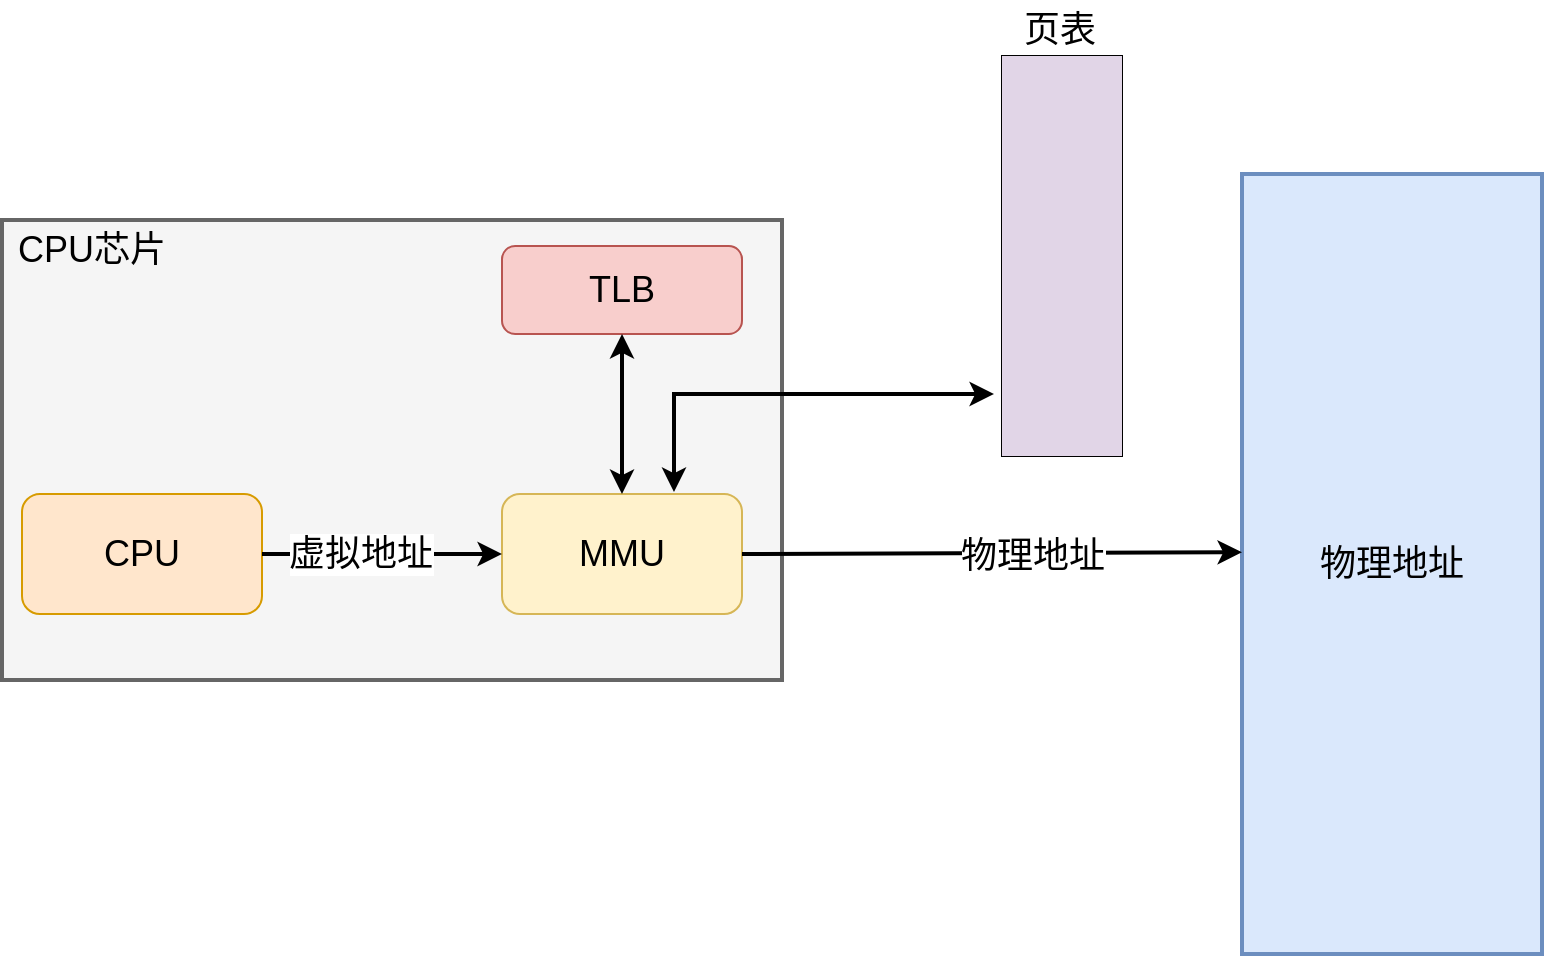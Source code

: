 <mxfile version="21.6.6" type="github">
  <diagram name="第 1 页" id="WJfjO2wKrYGOHuhVgkdJ">
    <mxGraphModel dx="880" dy="1615" grid="1" gridSize="10" guides="1" tooltips="1" connect="1" arrows="1" fold="1" page="1" pageScale="1" pageWidth="827" pageHeight="1169" math="0" shadow="0">
      <root>
        <mxCell id="0" />
        <mxCell id="1" parent="0" />
        <mxCell id="Naddph5uJVYPeExwPsOn-1" value="" style="rounded=0;whiteSpace=wrap;html=1;fontSize=18;fillColor=#f5f5f5;strokeColor=#666666;fontColor=#333333;strokeWidth=2;" vertex="1" parent="1">
          <mxGeometry x="70" y="103" width="390" height="230" as="geometry" />
        </mxCell>
        <mxCell id="Naddph5uJVYPeExwPsOn-2" value="CPU" style="rounded=1;whiteSpace=wrap;html=1;fontSize=18;fillColor=#ffe6cc;strokeColor=#d79b00;" vertex="1" parent="1">
          <mxGeometry x="80" y="240" width="120" height="60" as="geometry" />
        </mxCell>
        <mxCell id="Naddph5uJVYPeExwPsOn-3" value="物理地址" style="rounded=0;whiteSpace=wrap;html=1;fontSize=18;fillColor=#dae8fc;strokeColor=#6c8ebf;strokeWidth=2;" vertex="1" parent="1">
          <mxGeometry x="690" y="80" width="150" height="390" as="geometry" />
        </mxCell>
        <mxCell id="Naddph5uJVYPeExwPsOn-4" value="MMU" style="rounded=1;whiteSpace=wrap;html=1;fontSize=18;fillColor=#fff2cc;strokeColor=#d6b656;" vertex="1" parent="1">
          <mxGeometry x="320" y="240" width="120" height="60" as="geometry" />
        </mxCell>
        <mxCell id="Naddph5uJVYPeExwPsOn-5" value="" style="endArrow=classic;html=1;rounded=0;exitX=1;exitY=0.5;exitDx=0;exitDy=0;entryX=0;entryY=0.485;entryDx=0;entryDy=0;fontSize=18;entryPerimeter=0;strokeWidth=2;" edge="1" parent="1" source="Naddph5uJVYPeExwPsOn-4" target="Naddph5uJVYPeExwPsOn-3">
          <mxGeometry width="50" height="50" relative="1" as="geometry">
            <mxPoint x="390" y="260" as="sourcePoint" />
            <mxPoint x="440" y="210" as="targetPoint" />
          </mxGeometry>
        </mxCell>
        <mxCell id="Naddph5uJVYPeExwPsOn-6" value="物理地址" style="edgeLabel;html=1;align=center;verticalAlign=middle;resizable=0;points=[];fontSize=18;" vertex="1" connectable="0" parent="Naddph5uJVYPeExwPsOn-5">
          <mxGeometry x="0.231" y="1" relative="1" as="geometry">
            <mxPoint x="-9" y="2" as="offset" />
          </mxGeometry>
        </mxCell>
        <mxCell id="Naddph5uJVYPeExwPsOn-7" value="" style="endArrow=classic;html=1;rounded=0;exitX=1;exitY=0.5;exitDx=0;exitDy=0;fontSize=18;strokeWidth=2;" edge="1" parent="1" source="Naddph5uJVYPeExwPsOn-2" target="Naddph5uJVYPeExwPsOn-4">
          <mxGeometry width="50" height="50" relative="1" as="geometry">
            <mxPoint x="390" y="260" as="sourcePoint" />
            <mxPoint x="440" y="210" as="targetPoint" />
          </mxGeometry>
        </mxCell>
        <mxCell id="Naddph5uJVYPeExwPsOn-8" value="虚拟地址" style="edgeLabel;html=1;align=center;verticalAlign=middle;resizable=0;points=[];fontSize=18;" vertex="1" connectable="0" parent="Naddph5uJVYPeExwPsOn-7">
          <mxGeometry x="-0.183" y="-1" relative="1" as="geometry">
            <mxPoint y="-1" as="offset" />
          </mxGeometry>
        </mxCell>
        <mxCell id="Naddph5uJVYPeExwPsOn-9" value="CPU芯片" style="text;html=1;strokeColor=none;fillColor=none;align=center;verticalAlign=middle;whiteSpace=wrap;rounded=0;fontSize=18;" vertex="1" parent="1">
          <mxGeometry x="70" y="103" width="90" height="30" as="geometry" />
        </mxCell>
        <mxCell id="Naddph5uJVYPeExwPsOn-10" value="TLB" style="rounded=1;whiteSpace=wrap;html=1;fillColor=#f8cecc;strokeColor=#b85450;fontSize=18;" vertex="1" parent="1">
          <mxGeometry x="320" y="116" width="120" height="44" as="geometry" />
        </mxCell>
        <mxCell id="Naddph5uJVYPeExwPsOn-12" value="" style="shape=table;startSize=0;container=1;collapsible=0;childLayout=tableLayout;fontSize=18;" vertex="1" parent="1">
          <mxGeometry x="570" y="21" width="60" height="200" as="geometry" />
        </mxCell>
        <mxCell id="Naddph5uJVYPeExwPsOn-13" value="" style="shape=tableRow;horizontal=0;startSize=0;swimlaneHead=0;swimlaneBody=0;strokeColor=inherit;top=0;left=0;bottom=0;right=0;collapsible=0;dropTarget=0;fillColor=none;points=[[0,0.5],[1,0.5]];portConstraint=eastwest;fontSize=18;" vertex="1" parent="Naddph5uJVYPeExwPsOn-12">
          <mxGeometry width="60" height="40" as="geometry" />
        </mxCell>
        <mxCell id="Naddph5uJVYPeExwPsOn-14" value="" style="shape=partialRectangle;html=1;whiteSpace=wrap;connectable=0;strokeColor=#9673a6;overflow=hidden;fillColor=#e1d5e7;top=0;left=0;bottom=0;right=0;pointerEvents=1;fontSize=18;" vertex="1" parent="Naddph5uJVYPeExwPsOn-13">
          <mxGeometry width="60" height="40" as="geometry">
            <mxRectangle width="60" height="40" as="alternateBounds" />
          </mxGeometry>
        </mxCell>
        <mxCell id="Naddph5uJVYPeExwPsOn-15" value="" style="shape=tableRow;horizontal=0;startSize=0;swimlaneHead=0;swimlaneBody=0;strokeColor=inherit;top=0;left=0;bottom=0;right=0;collapsible=0;dropTarget=0;fillColor=none;points=[[0,0.5],[1,0.5]];portConstraint=eastwest;fontSize=18;" vertex="1" parent="Naddph5uJVYPeExwPsOn-12">
          <mxGeometry y="40" width="60" height="40" as="geometry" />
        </mxCell>
        <mxCell id="Naddph5uJVYPeExwPsOn-16" value="" style="shape=partialRectangle;html=1;whiteSpace=wrap;connectable=0;strokeColor=#9673a6;overflow=hidden;fillColor=#e1d5e7;top=0;left=0;bottom=0;right=0;pointerEvents=1;fontSize=18;" vertex="1" parent="Naddph5uJVYPeExwPsOn-15">
          <mxGeometry width="60" height="40" as="geometry">
            <mxRectangle width="60" height="40" as="alternateBounds" />
          </mxGeometry>
        </mxCell>
        <mxCell id="Naddph5uJVYPeExwPsOn-17" value="" style="shape=tableRow;horizontal=0;startSize=0;swimlaneHead=0;swimlaneBody=0;strokeColor=inherit;top=0;left=0;bottom=0;right=0;collapsible=0;dropTarget=0;fillColor=none;points=[[0,0.5],[1,0.5]];portConstraint=eastwest;fontSize=18;" vertex="1" parent="Naddph5uJVYPeExwPsOn-12">
          <mxGeometry y="80" width="60" height="40" as="geometry" />
        </mxCell>
        <mxCell id="Naddph5uJVYPeExwPsOn-18" value="" style="shape=partialRectangle;html=1;whiteSpace=wrap;connectable=0;strokeColor=#9673a6;overflow=hidden;fillColor=#e1d5e7;top=0;left=0;bottom=0;right=0;pointerEvents=1;fontSize=18;" vertex="1" parent="Naddph5uJVYPeExwPsOn-17">
          <mxGeometry width="60" height="40" as="geometry">
            <mxRectangle width="60" height="40" as="alternateBounds" />
          </mxGeometry>
        </mxCell>
        <mxCell id="Naddph5uJVYPeExwPsOn-19" value="" style="shape=tableRow;horizontal=0;startSize=0;swimlaneHead=0;swimlaneBody=0;strokeColor=inherit;top=0;left=0;bottom=0;right=0;collapsible=0;dropTarget=0;fillColor=none;points=[[0,0.5],[1,0.5]];portConstraint=eastwest;fontSize=18;" vertex="1" parent="Naddph5uJVYPeExwPsOn-12">
          <mxGeometry y="120" width="60" height="40" as="geometry" />
        </mxCell>
        <mxCell id="Naddph5uJVYPeExwPsOn-20" value="" style="shape=partialRectangle;html=1;whiteSpace=wrap;connectable=0;strokeColor=#9673a6;overflow=hidden;fillColor=#e1d5e7;top=0;left=0;bottom=0;right=0;pointerEvents=1;fontSize=18;" vertex="1" parent="Naddph5uJVYPeExwPsOn-19">
          <mxGeometry width="60" height="40" as="geometry">
            <mxRectangle width="60" height="40" as="alternateBounds" />
          </mxGeometry>
        </mxCell>
        <mxCell id="Naddph5uJVYPeExwPsOn-21" value="" style="shape=tableRow;horizontal=0;startSize=0;swimlaneHead=0;swimlaneBody=0;strokeColor=inherit;top=0;left=0;bottom=0;right=0;collapsible=0;dropTarget=0;fillColor=none;points=[[0,0.5],[1,0.5]];portConstraint=eastwest;fontSize=18;" vertex="1" parent="Naddph5uJVYPeExwPsOn-12">
          <mxGeometry y="160" width="60" height="40" as="geometry" />
        </mxCell>
        <mxCell id="Naddph5uJVYPeExwPsOn-22" value="" style="shape=partialRectangle;html=1;whiteSpace=wrap;connectable=0;strokeColor=#9673a6;overflow=hidden;fillColor=#e1d5e7;top=0;left=0;bottom=0;right=0;pointerEvents=1;fontSize=18;" vertex="1" parent="Naddph5uJVYPeExwPsOn-21">
          <mxGeometry width="60" height="40" as="geometry">
            <mxRectangle width="60" height="40" as="alternateBounds" />
          </mxGeometry>
        </mxCell>
        <mxCell id="Naddph5uJVYPeExwPsOn-23" value="页表" style="text;html=1;strokeColor=none;fillColor=none;align=center;verticalAlign=middle;whiteSpace=wrap;rounded=0;fontSize=18;" vertex="1" parent="1">
          <mxGeometry x="569" y="-7" width="60" height="30" as="geometry" />
        </mxCell>
        <mxCell id="Naddph5uJVYPeExwPsOn-24" value="" style="endArrow=classic;startArrow=classic;html=1;rounded=0;entryX=0.5;entryY=1;entryDx=0;entryDy=0;exitX=0.5;exitY=0;exitDx=0;exitDy=0;fontSize=18;strokeWidth=2;" edge="1" parent="1" source="Naddph5uJVYPeExwPsOn-4" target="Naddph5uJVYPeExwPsOn-10">
          <mxGeometry width="50" height="50" relative="1" as="geometry">
            <mxPoint x="360" y="240" as="sourcePoint" />
            <mxPoint x="410" y="190" as="targetPoint" />
          </mxGeometry>
        </mxCell>
        <mxCell id="Naddph5uJVYPeExwPsOn-25" value="" style="endArrow=classic;startArrow=classic;html=1;rounded=0;edgeStyle=orthogonalEdgeStyle;exitX=0.675;exitY=0.017;exitDx=0;exitDy=0;exitPerimeter=0;fontSize=18;strokeWidth=2;" edge="1" parent="1">
          <mxGeometry width="50" height="50" relative="1" as="geometry">
            <mxPoint x="406" y="239" as="sourcePoint" />
            <mxPoint x="566" y="190" as="targetPoint" />
            <Array as="points">
              <mxPoint x="406" y="190" />
              <mxPoint x="566" y="190" />
            </Array>
          </mxGeometry>
        </mxCell>
      </root>
    </mxGraphModel>
  </diagram>
</mxfile>

